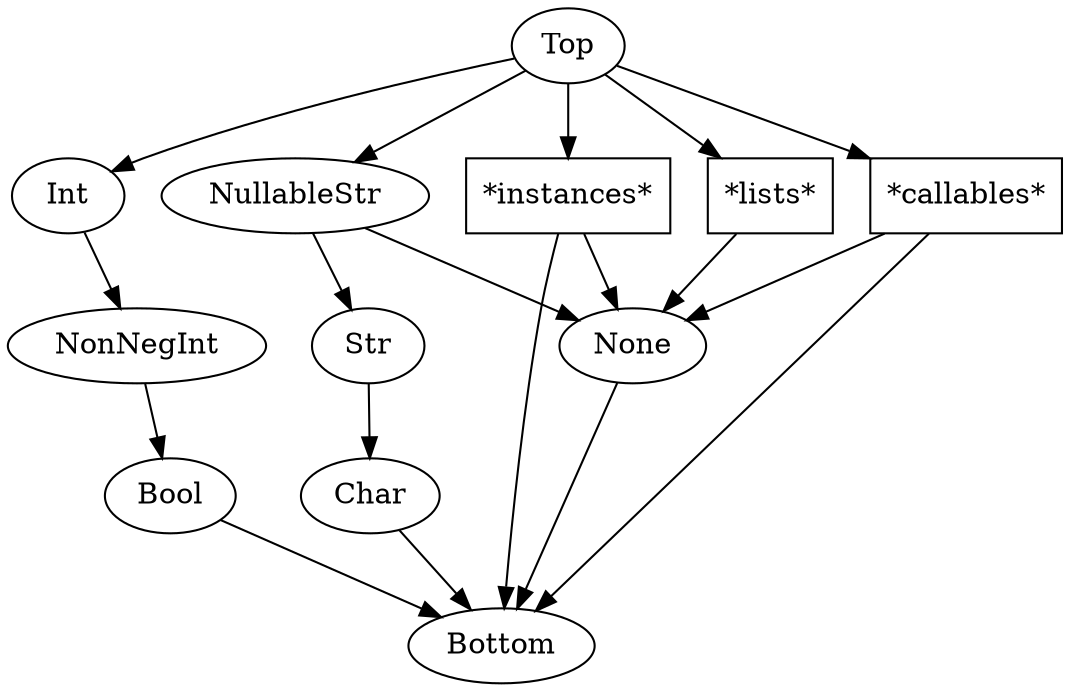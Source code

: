 digraph lattice {
    Top -> NullableStr -> Str -> Char -> Bottom;
    Top -> Int -> NonNegInt -> Bool -> Bottom;
    Top -> "*instances*" -> Bottom;
    "*instances*" -> None;
    NullableStr -> None;
    Top -> "*callables*" -> Bottom;
    "*callables*" -> None;
    Top -> "*lists*" -> None -> Bottom;

    "*lists*" [shape=box];
    "*instances*" [shape=box];
    "*callables*" [shape=box];
}

